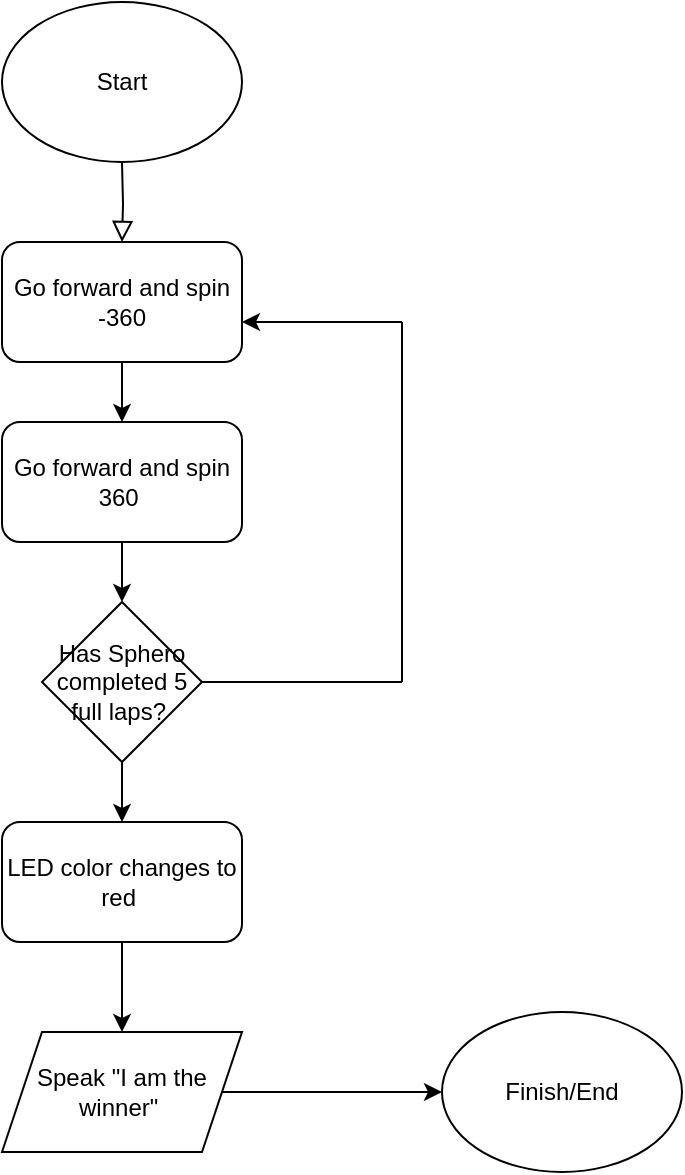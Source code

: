 <mxfile version="15.8.0" type="device"><diagram id="C5RBs43oDa-KdzZeNtuy" name="Page-1"><mxGraphModel dx="386" dy="580" grid="1" gridSize="10" guides="1" tooltips="1" connect="1" arrows="1" fold="1" page="1" pageScale="1" pageWidth="827" pageHeight="1169" math="0" shadow="0"><root><mxCell id="WIyWlLk6GJQsqaUBKTNV-0"/><mxCell id="WIyWlLk6GJQsqaUBKTNV-1" parent="WIyWlLk6GJQsqaUBKTNV-0"/><mxCell id="WIyWlLk6GJQsqaUBKTNV-2" value="" style="rounded=0;html=1;jettySize=auto;orthogonalLoop=1;fontSize=11;endArrow=block;endFill=0;endSize=8;strokeWidth=1;shadow=0;labelBackgroundColor=none;edgeStyle=orthogonalEdgeStyle;entryX=0.5;entryY=0;entryDx=0;entryDy=0;" parent="WIyWlLk6GJQsqaUBKTNV-1" target="JwgRFKbr7potB5wgjUiB-1" edge="1"><mxGeometry relative="1" as="geometry"><mxPoint x="220" y="120" as="sourcePoint"/><mxPoint x="220" y="150" as="targetPoint"/></mxGeometry></mxCell><mxCell id="JwgRFKbr7potB5wgjUiB-0" value="Start" style="ellipse;whiteSpace=wrap;html=1;" vertex="1" parent="WIyWlLk6GJQsqaUBKTNV-1"><mxGeometry x="160" y="40" width="120" height="80" as="geometry"/></mxCell><mxCell id="JwgRFKbr7potB5wgjUiB-3" value="" style="edgeStyle=orthogonalEdgeStyle;rounded=0;orthogonalLoop=1;jettySize=auto;html=1;" edge="1" parent="WIyWlLk6GJQsqaUBKTNV-1" source="JwgRFKbr7potB5wgjUiB-1" target="JwgRFKbr7potB5wgjUiB-2"><mxGeometry relative="1" as="geometry"/></mxCell><mxCell id="JwgRFKbr7potB5wgjUiB-1" value="Go forward and spin -360" style="rounded=1;whiteSpace=wrap;html=1;" vertex="1" parent="WIyWlLk6GJQsqaUBKTNV-1"><mxGeometry x="160" y="160" width="120" height="60" as="geometry"/></mxCell><mxCell id="JwgRFKbr7potB5wgjUiB-9" value="" style="edgeStyle=orthogonalEdgeStyle;rounded=0;orthogonalLoop=1;jettySize=auto;html=1;" edge="1" parent="WIyWlLk6GJQsqaUBKTNV-1" source="JwgRFKbr7potB5wgjUiB-2" target="JwgRFKbr7potB5wgjUiB-8"><mxGeometry relative="1" as="geometry"/></mxCell><mxCell id="JwgRFKbr7potB5wgjUiB-2" value="Go forward and spin 360&amp;nbsp;" style="rounded=1;whiteSpace=wrap;html=1;" vertex="1" parent="WIyWlLk6GJQsqaUBKTNV-1"><mxGeometry x="160" y="250" width="120" height="60" as="geometry"/></mxCell><mxCell id="JwgRFKbr7potB5wgjUiB-5" value="" style="endArrow=none;html=1;rounded=0;exitX=1;exitY=0.5;exitDx=0;exitDy=0;" edge="1" parent="WIyWlLk6GJQsqaUBKTNV-1" source="JwgRFKbr7potB5wgjUiB-8"><mxGeometry width="50" height="50" relative="1" as="geometry"><mxPoint x="280" y="320" as="sourcePoint"/><mxPoint x="360" y="380" as="targetPoint"/><Array as="points"><mxPoint x="320" y="380"/></Array></mxGeometry></mxCell><mxCell id="JwgRFKbr7potB5wgjUiB-6" value="" style="endArrow=none;html=1;rounded=0;" edge="1" parent="WIyWlLk6GJQsqaUBKTNV-1"><mxGeometry width="50" height="50" relative="1" as="geometry"><mxPoint x="360" y="380" as="sourcePoint"/><mxPoint x="360" y="200" as="targetPoint"/></mxGeometry></mxCell><mxCell id="JwgRFKbr7potB5wgjUiB-7" value="" style="endArrow=classic;html=1;rounded=0;" edge="1" parent="WIyWlLk6GJQsqaUBKTNV-1"><mxGeometry width="50" height="50" relative="1" as="geometry"><mxPoint x="360" y="200" as="sourcePoint"/><mxPoint x="280" y="200" as="targetPoint"/></mxGeometry></mxCell><mxCell id="JwgRFKbr7potB5wgjUiB-11" value="" style="edgeStyle=orthogonalEdgeStyle;rounded=0;orthogonalLoop=1;jettySize=auto;html=1;" edge="1" parent="WIyWlLk6GJQsqaUBKTNV-1" source="JwgRFKbr7potB5wgjUiB-8" target="JwgRFKbr7potB5wgjUiB-10"><mxGeometry relative="1" as="geometry"/></mxCell><mxCell id="JwgRFKbr7potB5wgjUiB-8" value="Has Sphero completed 5 full laps?&amp;nbsp;" style="rhombus;whiteSpace=wrap;html=1;" vertex="1" parent="WIyWlLk6GJQsqaUBKTNV-1"><mxGeometry x="180" y="340" width="80" height="80" as="geometry"/></mxCell><mxCell id="JwgRFKbr7potB5wgjUiB-13" style="edgeStyle=orthogonalEdgeStyle;rounded=0;orthogonalLoop=1;jettySize=auto;html=1;exitX=0.5;exitY=1;exitDx=0;exitDy=0;entryX=0.5;entryY=0;entryDx=0;entryDy=0;" edge="1" parent="WIyWlLk6GJQsqaUBKTNV-1" source="JwgRFKbr7potB5wgjUiB-10" target="JwgRFKbr7potB5wgjUiB-12"><mxGeometry relative="1" as="geometry"/></mxCell><mxCell id="JwgRFKbr7potB5wgjUiB-10" value="LED color changes to red&amp;nbsp;" style="rounded=1;whiteSpace=wrap;html=1;" vertex="1" parent="WIyWlLk6GJQsqaUBKTNV-1"><mxGeometry x="160" y="450" width="120" height="60" as="geometry"/></mxCell><mxCell id="JwgRFKbr7potB5wgjUiB-15" value="" style="edgeStyle=orthogonalEdgeStyle;rounded=0;orthogonalLoop=1;jettySize=auto;html=1;" edge="1" parent="WIyWlLk6GJQsqaUBKTNV-1" source="JwgRFKbr7potB5wgjUiB-12" target="JwgRFKbr7potB5wgjUiB-14"><mxGeometry relative="1" as="geometry"/></mxCell><mxCell id="JwgRFKbr7potB5wgjUiB-12" value="Speak &quot;I am the winner&quot;&amp;nbsp;" style="shape=parallelogram;perimeter=parallelogramPerimeter;whiteSpace=wrap;html=1;fixedSize=1;" vertex="1" parent="WIyWlLk6GJQsqaUBKTNV-1"><mxGeometry x="160" y="555" width="120" height="60" as="geometry"/></mxCell><mxCell id="JwgRFKbr7potB5wgjUiB-14" value="Finish/End" style="ellipse;whiteSpace=wrap;html=1;" vertex="1" parent="WIyWlLk6GJQsqaUBKTNV-1"><mxGeometry x="380" y="545" width="120" height="80" as="geometry"/></mxCell></root></mxGraphModel></diagram></mxfile>